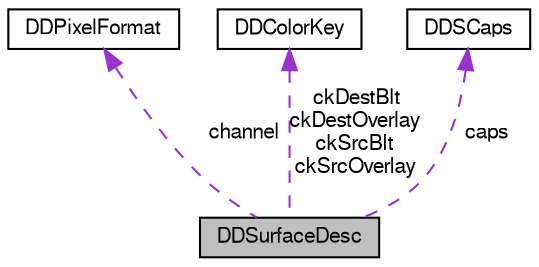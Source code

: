 digraph "DDSurfaceDesc"
{
 // LATEX_PDF_SIZE
  bgcolor="transparent";
  edge [fontname="FreeSans",fontsize="10",labelfontname="FreeSans",labelfontsize="10"];
  node [fontname="FreeSans",fontsize="10",shape=record];
  Node1 [label="DDSurfaceDesc",height=0.2,width=0.4,color="black", fillcolor="grey75", style="filled", fontcolor="black",tooltip=" "];
  Node2 -> Node1 [dir="back",color="darkorchid3",fontsize="10",style="dashed",label=" channel" ,fontname="FreeSans"];
  Node2 [label="DDPixelFormat",height=0.2,width=0.4,color="black",URL="$a02288.html",tooltip=" "];
  Node3 -> Node1 [dir="back",color="darkorchid3",fontsize="10",style="dashed",label=" ckDestBlt\nckDestOverlay\nckSrcBlt\nckSrcOverlay" ,fontname="FreeSans"];
  Node3 [label="DDColorKey",height=0.2,width=0.4,color="black",URL="$a02296.html",tooltip=" "];
  Node4 -> Node1 [dir="back",color="darkorchid3",fontsize="10",style="dashed",label=" caps" ,fontname="FreeSans"];
  Node4 [label="DDSCaps",height=0.2,width=0.4,color="black",URL="$a02292.html",tooltip=" "];
}
